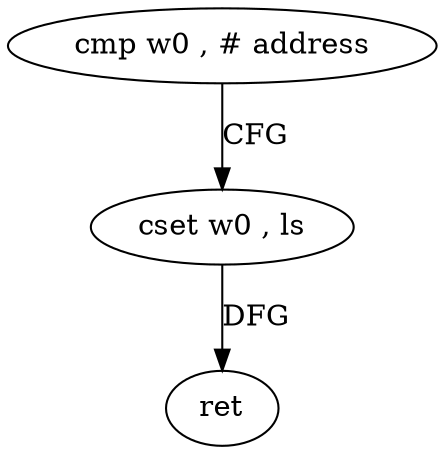 digraph "func" {
"157812" [label = "cmp w0 , # address" ]
"157816" [label = "cset w0 , ls" ]
"157820" [label = "ret" ]
"157812" -> "157816" [ label = "CFG" ]
"157816" -> "157820" [ label = "DFG" ]
}
